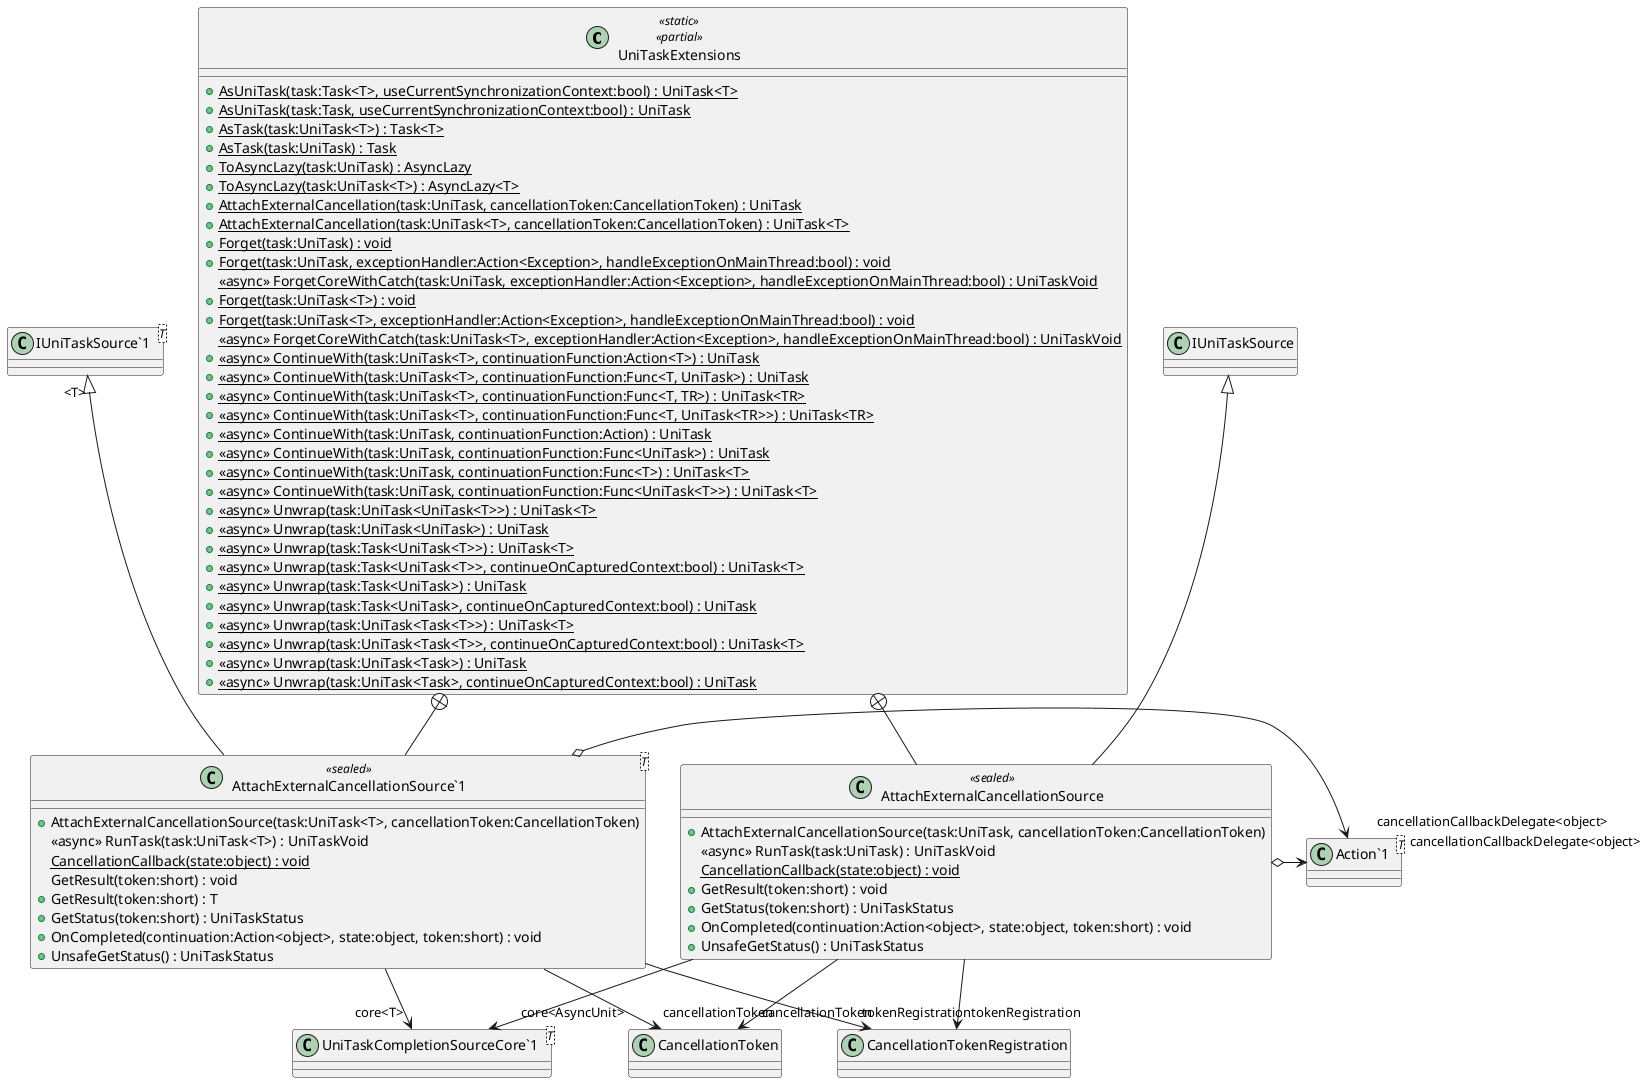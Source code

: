@startuml
class UniTaskExtensions <<static>> <<partial>> {
    + {static} AsUniTask(task:Task<T>, useCurrentSynchronizationContext:bool) : UniTask<T>
    + {static} AsUniTask(task:Task, useCurrentSynchronizationContext:bool) : UniTask
    + {static} AsTask(task:UniTask<T>) : Task<T>
    + {static} AsTask(task:UniTask) : Task
    + {static} ToAsyncLazy(task:UniTask) : AsyncLazy
    + {static} ToAsyncLazy(task:UniTask<T>) : AsyncLazy<T>
    + {static} AttachExternalCancellation(task:UniTask, cancellationToken:CancellationToken) : UniTask
    + {static} AttachExternalCancellation(task:UniTask<T>, cancellationToken:CancellationToken) : UniTask<T>
    + {static} Forget(task:UniTask) : void
    + {static} Forget(task:UniTask, exceptionHandler:Action<Exception>, handleExceptionOnMainThread:bool) : void
    {static} <<async>> ForgetCoreWithCatch(task:UniTask, exceptionHandler:Action<Exception>, handleExceptionOnMainThread:bool) : UniTaskVoid
    + {static} Forget(task:UniTask<T>) : void
    + {static} Forget(task:UniTask<T>, exceptionHandler:Action<Exception>, handleExceptionOnMainThread:bool) : void
    {static} <<async>> ForgetCoreWithCatch(task:UniTask<T>, exceptionHandler:Action<Exception>, handleExceptionOnMainThread:bool) : UniTaskVoid
    + {static} <<async>> ContinueWith(task:UniTask<T>, continuationFunction:Action<T>) : UniTask
    + {static} <<async>> ContinueWith(task:UniTask<T>, continuationFunction:Func<T, UniTask>) : UniTask
    + {static} <<async>> ContinueWith(task:UniTask<T>, continuationFunction:Func<T, TR>) : UniTask<TR>
    + {static} <<async>> ContinueWith(task:UniTask<T>, continuationFunction:Func<T, UniTask<TR>>) : UniTask<TR>
    + {static} <<async>> ContinueWith(task:UniTask, continuationFunction:Action) : UniTask
    + {static} <<async>> ContinueWith(task:UniTask, continuationFunction:Func<UniTask>) : UniTask
    + {static} <<async>> ContinueWith(task:UniTask, continuationFunction:Func<T>) : UniTask<T>
    + {static} <<async>> ContinueWith(task:UniTask, continuationFunction:Func<UniTask<T>>) : UniTask<T>
    + {static} <<async>> Unwrap(task:UniTask<UniTask<T>>) : UniTask<T>
    + {static} <<async>> Unwrap(task:UniTask<UniTask>) : UniTask
    + {static} <<async>> Unwrap(task:Task<UniTask<T>>) : UniTask<T>
    + {static} <<async>> Unwrap(task:Task<UniTask<T>>, continueOnCapturedContext:bool) : UniTask<T>
    + {static} <<async>> Unwrap(task:Task<UniTask>) : UniTask
    + {static} <<async>> Unwrap(task:Task<UniTask>, continueOnCapturedContext:bool) : UniTask
    + {static} <<async>> Unwrap(task:UniTask<Task<T>>) : UniTask<T>
    + {static} <<async>> Unwrap(task:UniTask<Task<T>>, continueOnCapturedContext:bool) : UniTask<T>
    + {static} <<async>> Unwrap(task:UniTask<Task>) : UniTask
    + {static} <<async>> Unwrap(task:UniTask<Task>, continueOnCapturedContext:bool) : UniTask
}
class AttachExternalCancellationSource <<sealed>> {
    + AttachExternalCancellationSource(task:UniTask, cancellationToken:CancellationToken)
    <<async>> RunTask(task:UniTask) : UniTaskVoid
    {static} CancellationCallback(state:object) : void
    + GetResult(token:short) : void
    + GetStatus(token:short) : UniTaskStatus
    + OnCompleted(continuation:Action<object>, state:object, token:short) : void
    + UnsafeGetStatus() : UniTaskStatus
}
class "AttachExternalCancellationSource`1"<T> <<sealed>> {
    + AttachExternalCancellationSource(task:UniTask<T>, cancellationToken:CancellationToken)
    <<async>> RunTask(task:UniTask<T>) : UniTaskVoid
    {static} CancellationCallback(state:object) : void
    GetResult(token:short) : void
    + GetResult(token:short) : T
    + GetStatus(token:short) : UniTaskStatus
    + OnCompleted(continuation:Action<object>, state:object, token:short) : void
    + UnsafeGetStatus() : UniTaskStatus
}
class "Action`1"<T> {
}
class "UniTaskCompletionSourceCore`1"<T> {
}
class "IUniTaskSource`1"<T> {
}
UniTaskExtensions +-- AttachExternalCancellationSource
IUniTaskSource <|-- AttachExternalCancellationSource
AttachExternalCancellationSource o-> "cancellationCallbackDelegate<object>" "Action`1"
AttachExternalCancellationSource --> "cancellationToken" CancellationToken
AttachExternalCancellationSource --> "tokenRegistration" CancellationTokenRegistration
AttachExternalCancellationSource --> "core<AsyncUnit>" "UniTaskCompletionSourceCore`1"
UniTaskExtensions +-- "AttachExternalCancellationSource`1"
"IUniTaskSource`1" "<T>" <|-- "AttachExternalCancellationSource`1"
"AttachExternalCancellationSource`1" o-> "cancellationCallbackDelegate<object>" "Action`1"
"AttachExternalCancellationSource`1" --> "cancellationToken" CancellationToken
"AttachExternalCancellationSource`1" --> "tokenRegistration" CancellationTokenRegistration
"AttachExternalCancellationSource`1" --> "core<T>" "UniTaskCompletionSourceCore`1"
@enduml
